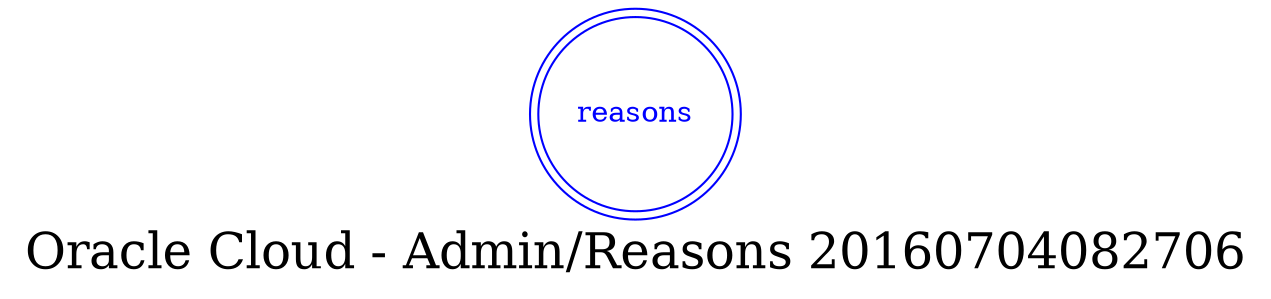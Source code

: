 digraph LexiconGraph {
graph[label="Oracle Cloud - Admin/Reasons 20160704082706", fontsize=24]
splines=true
"reasons" [color=blue, fontcolor=blue, shape=doublecircle]
}
